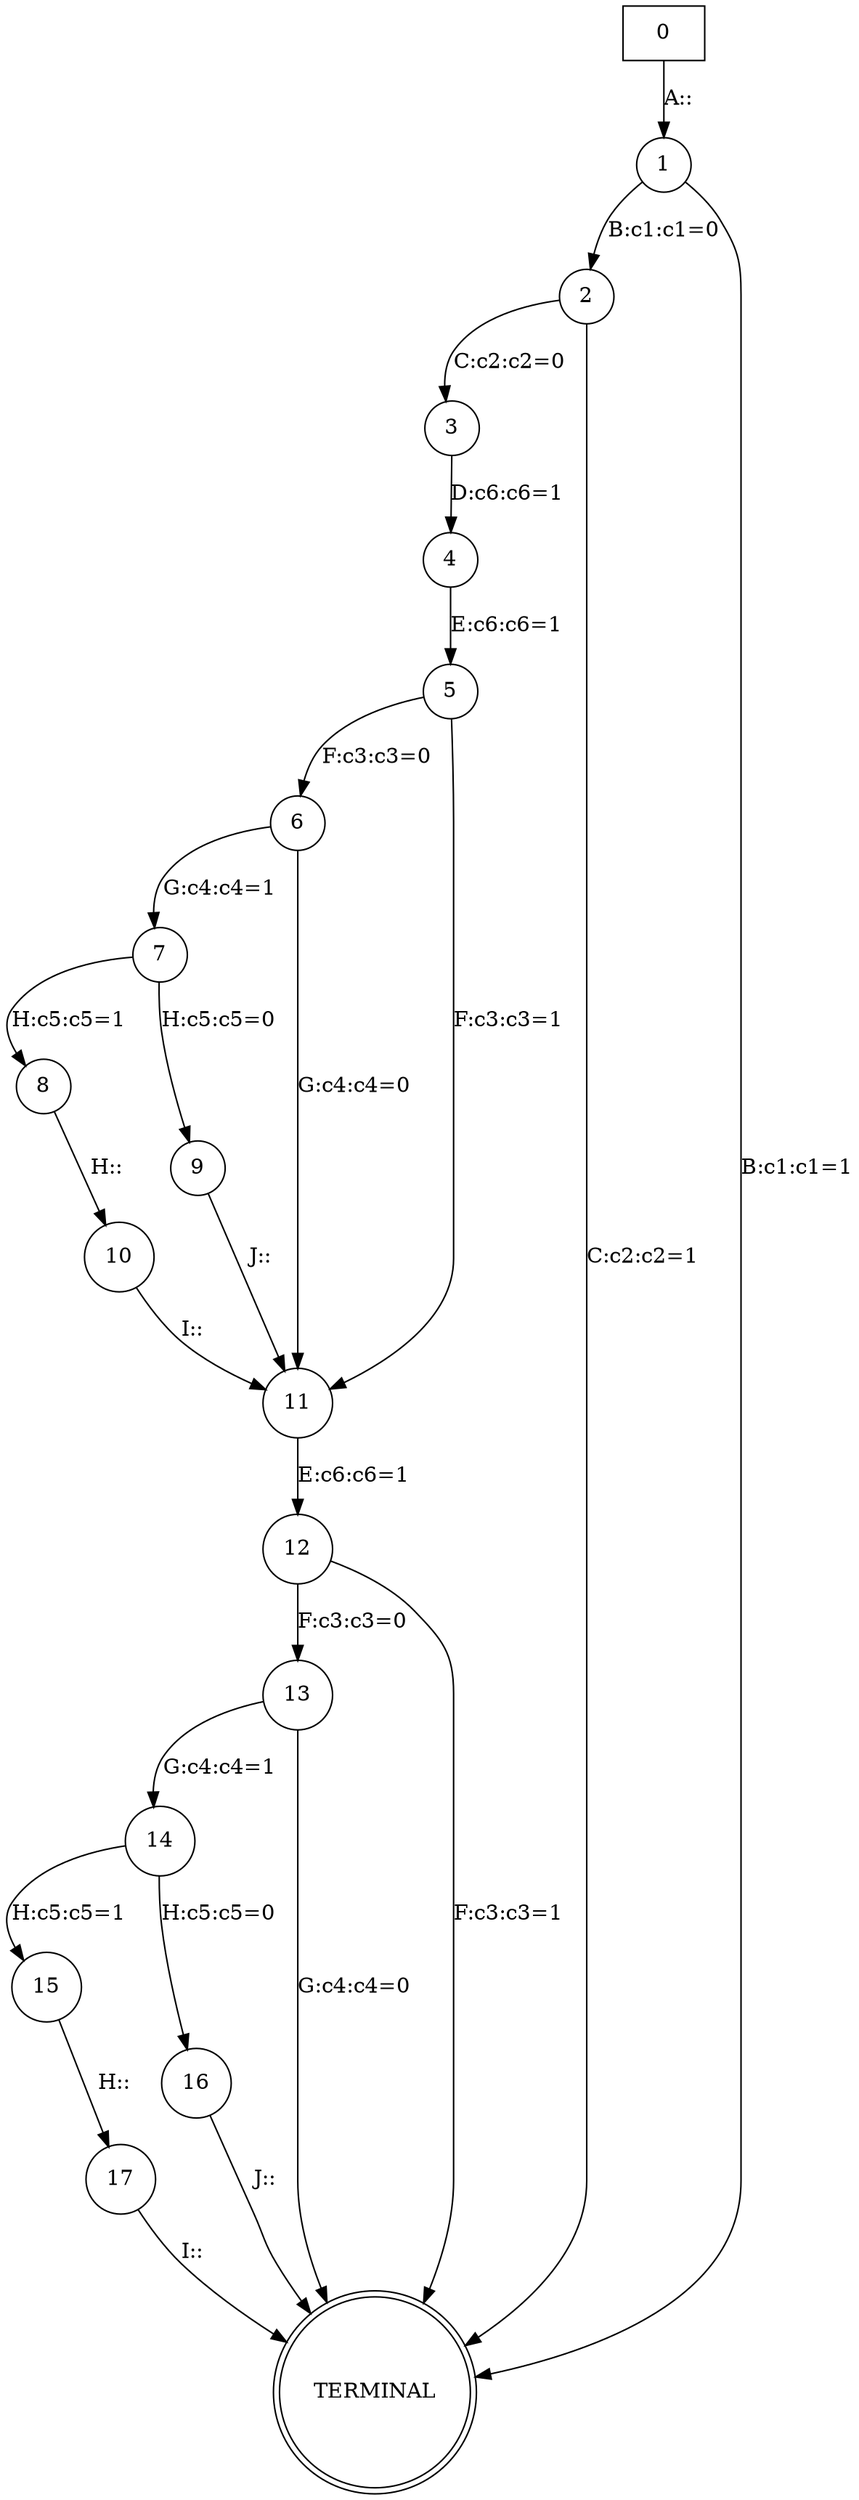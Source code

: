 strict digraph  {
0 [label=0, shape=box];
1 [label=1, shape=circle];
2 [label=2, shape=circle];
3 [label=3, shape=circle];
4 [label=4, shape=circle];
5 [label=5, shape=circle];
6 [label=6, shape=circle];
7 [label=7, shape=circle];
8 [label=8, shape=circle];
9 [label=9, shape=circle];
10 [label=10, shape=circle];
11 [label=11, shape=circle];
12 [label=12, shape=circle];
13 [label=13, shape=circle];
14 [label=14, shape=circle];
15 [label=15, shape=circle];
16 [label=16, shape=circle];
17 [label=17, shape=circle];
TERMINAL [label=TERMINAL, shape=doublecircle];
0 -> 1  [label="A::", transition_probability="1"];
1 -> 2  [label="B:c1:c1=0", transition_probability="1/2"];
1 -> TERMINAL  [label="B:c1:c1=1", transition_probability="1/2"];
2 -> 3  [label="C:c2:c2=0", transition_probability="1/2"];
2 -> TERMINAL  [label="C:c2:c2=1", transition_probability="1/2"];
3 -> 4  [label="D:c6:c6=1", transition_probability="1"];
4 -> 5  [label="E:c6:c6=1", transition_probability="1"];
5 -> 6  [label="F:c3:c3=0", transition_probability="1/2"];
5 -> 11  [label="F:c3:c3=1", transition_probability="1/2"];
6 -> 7  [label="G:c4:c4=1", transition_probability="1/2"];
6 -> 11  [label="G:c4:c4=0", transition_probability="1/2"];
7 -> 8  [label="H:c5:c5=1", transition_probability="1/2"];
7 -> 9  [label="H:c5:c5=0", transition_probability="1/2"];
8 -> 10  [label="H::", transition_probability="1"];
9 -> 11  [label="J::", transition_probability="1"];
10 -> 11  [label="I::", transition_probability="1"];
11 -> 12  [label="E:c6:c6=1", transition_probability="1"];
12 -> 13  [label="F:c3:c3=0", transition_probability="1/2"];
12 -> TERMINAL  [label="F:c3:c3=1", transition_probability="1/2"];
13 -> 14  [label="G:c4:c4=1", transition_probability="1/2"];
13 -> TERMINAL  [label="G:c4:c4=0", transition_probability="1/2"];
14 -> 15  [label="H:c5:c5=1", transition_probability="1/2"];
14 -> 16  [label="H:c5:c5=0", transition_probability="1/2"];
15 -> 17  [label="H::", transition_probability="1"];
16 -> TERMINAL  [label="J::", transition_probability="1"];
17 -> TERMINAL  [label="I::", transition_probability="1"];
}
